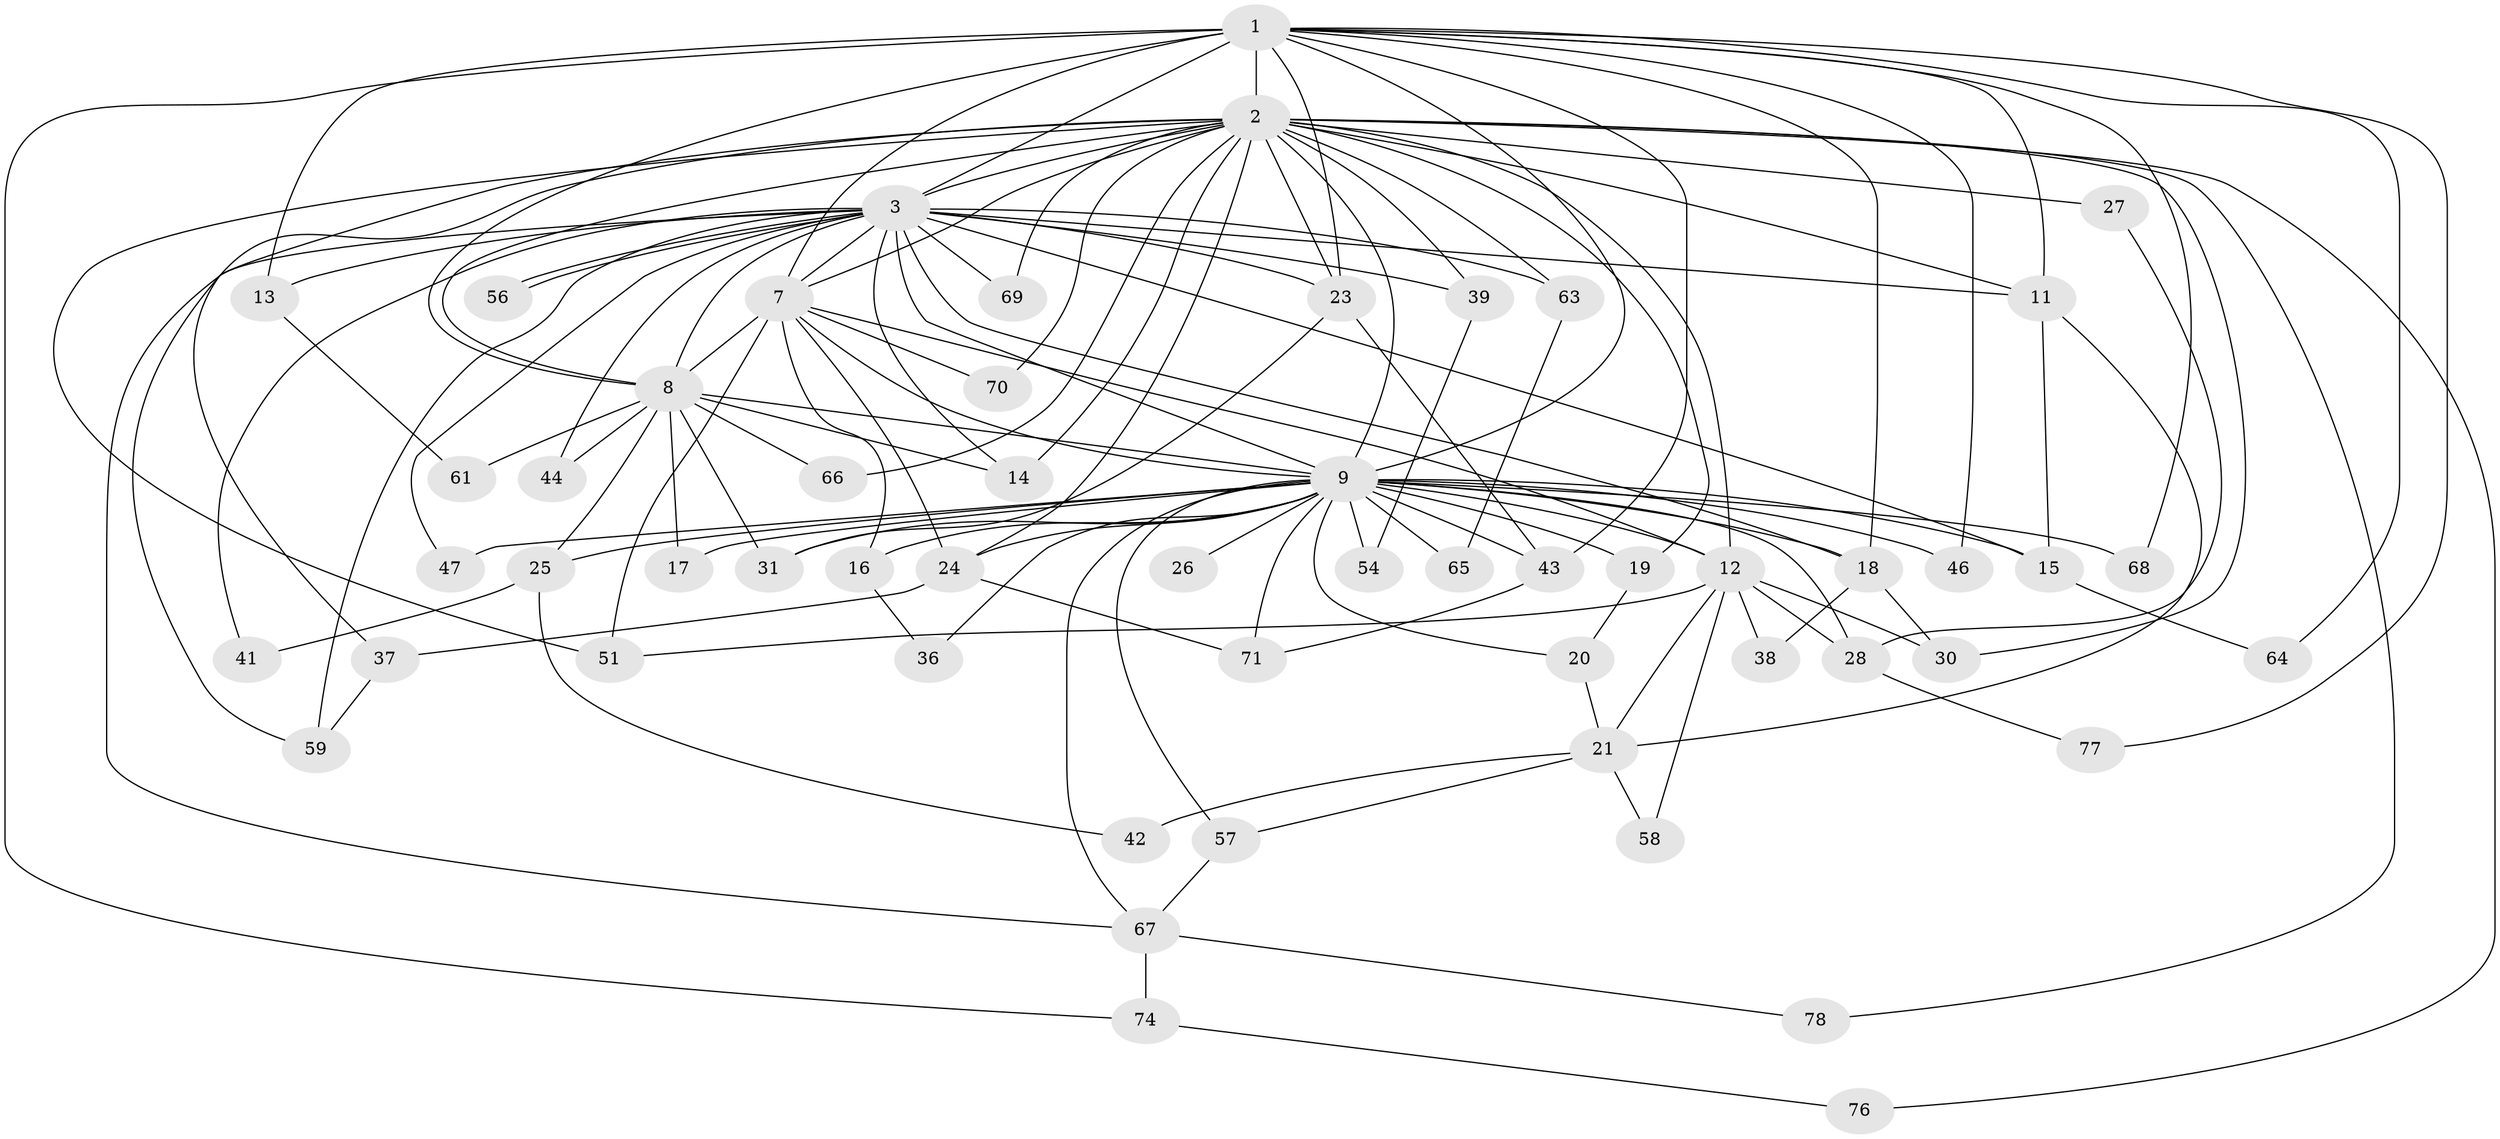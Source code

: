 // original degree distribution, {16: 0.02564102564102564, 24: 0.01282051282051282, 18: 0.02564102564102564, 14: 0.01282051282051282, 13: 0.01282051282051282, 15: 0.01282051282051282, 21: 0.01282051282051282, 20: 0.01282051282051282, 5: 0.038461538461538464, 8: 0.01282051282051282, 3: 0.23076923076923078, 4: 0.08974358974358974, 2: 0.48717948717948717, 6: 0.01282051282051282}
// Generated by graph-tools (version 1.1) at 2025/41/03/06/25 10:41:32]
// undirected, 55 vertices, 127 edges
graph export_dot {
graph [start="1"]
  node [color=gray90,style=filled];
  1 [super="+6"];
  2 [super="+4"];
  3 [super="+5"];
  7 [super="+55"];
  8 [super="+50"];
  9 [super="+10"];
  11 [super="+40"];
  12 [super="+53"];
  13;
  14 [super="+60"];
  15 [super="+45"];
  16;
  17;
  18 [super="+29"];
  19 [super="+34"];
  20;
  21 [super="+22"];
  23 [super="+33"];
  24 [super="+35"];
  25;
  26;
  27;
  28 [super="+48"];
  30 [super="+49"];
  31 [super="+32"];
  36;
  37 [super="+73"];
  38;
  39;
  41;
  42;
  43 [super="+62"];
  44;
  46;
  47;
  51 [super="+52"];
  54;
  56;
  57;
  58;
  59;
  61;
  63;
  64;
  65;
  66;
  67 [super="+75"];
  68;
  69;
  70;
  71 [super="+72"];
  74;
  76;
  77;
  78;
  1 -- 2 [weight=4];
  1 -- 3 [weight=4];
  1 -- 7 [weight=3];
  1 -- 8 [weight=2];
  1 -- 9 [weight=4];
  1 -- 13;
  1 -- 18;
  1 -- 43;
  1 -- 46;
  1 -- 64;
  1 -- 74;
  1 -- 77;
  1 -- 68;
  1 -- 11;
  1 -- 23;
  2 -- 3 [weight=4];
  2 -- 7 [weight=2];
  2 -- 8 [weight=2];
  2 -- 9 [weight=4];
  2 -- 12;
  2 -- 14;
  2 -- 19 [weight=2];
  2 -- 23;
  2 -- 30;
  2 -- 37;
  2 -- 39;
  2 -- 51;
  2 -- 59;
  2 -- 63;
  2 -- 66;
  2 -- 70;
  2 -- 76;
  2 -- 69;
  2 -- 78;
  2 -- 27;
  2 -- 24;
  2 -- 11;
  3 -- 7 [weight=2];
  3 -- 8 [weight=2];
  3 -- 9 [weight=4];
  3 -- 11;
  3 -- 14;
  3 -- 18;
  3 -- 23;
  3 -- 41;
  3 -- 56;
  3 -- 56;
  3 -- 59;
  3 -- 67;
  3 -- 69;
  3 -- 39;
  3 -- 44;
  3 -- 13;
  3 -- 15;
  3 -- 47;
  3 -- 63;
  7 -- 8;
  7 -- 9 [weight=2];
  7 -- 12;
  7 -- 16;
  7 -- 24;
  7 -- 70;
  7 -- 51;
  8 -- 9 [weight=2];
  8 -- 17;
  8 -- 25;
  8 -- 44;
  8 -- 61;
  8 -- 66;
  8 -- 14;
  8 -- 31;
  9 -- 20;
  9 -- 26 [weight=2];
  9 -- 28;
  9 -- 31;
  9 -- 36;
  9 -- 46;
  9 -- 47;
  9 -- 54;
  9 -- 57;
  9 -- 65;
  9 -- 68;
  9 -- 71;
  9 -- 16;
  9 -- 17;
  9 -- 19;
  9 -- 24;
  9 -- 25;
  9 -- 12;
  9 -- 18;
  9 -- 15;
  9 -- 43;
  9 -- 67;
  11 -- 15;
  11 -- 21;
  12 -- 30;
  12 -- 38;
  12 -- 51;
  12 -- 58;
  12 -- 21;
  12 -- 28;
  13 -- 61;
  15 -- 64;
  16 -- 36;
  18 -- 38;
  18 -- 30;
  19 -- 20;
  20 -- 21;
  21 -- 42;
  21 -- 57;
  21 -- 58;
  23 -- 31;
  23 -- 43;
  24 -- 37;
  24 -- 71;
  25 -- 41;
  25 -- 42;
  27 -- 28;
  28 -- 77;
  37 -- 59;
  39 -- 54;
  43 -- 71;
  57 -- 67;
  63 -- 65;
  67 -- 74;
  67 -- 78;
  74 -- 76;
}

